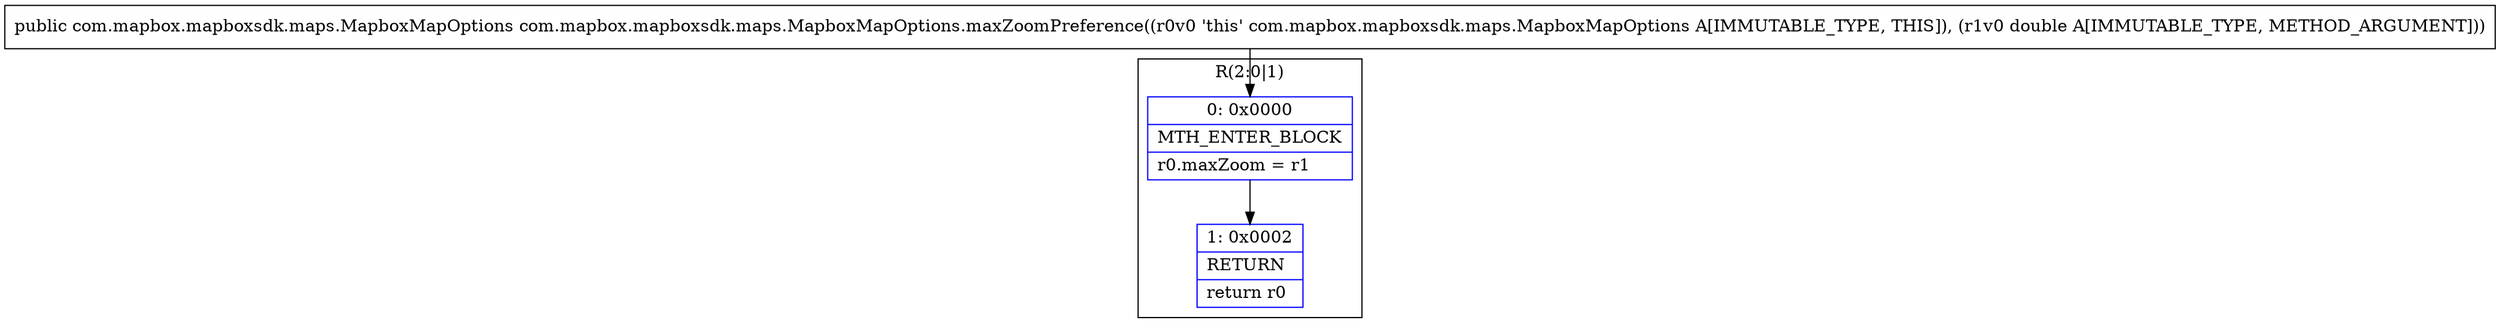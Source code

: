 digraph "CFG forcom.mapbox.mapboxsdk.maps.MapboxMapOptions.maxZoomPreference(D)Lcom\/mapbox\/mapboxsdk\/maps\/MapboxMapOptions;" {
subgraph cluster_Region_897733293 {
label = "R(2:0|1)";
node [shape=record,color=blue];
Node_0 [shape=record,label="{0\:\ 0x0000|MTH_ENTER_BLOCK\l|r0.maxZoom = r1\l}"];
Node_1 [shape=record,label="{1\:\ 0x0002|RETURN\l|return r0\l}"];
}
MethodNode[shape=record,label="{public com.mapbox.mapboxsdk.maps.MapboxMapOptions com.mapbox.mapboxsdk.maps.MapboxMapOptions.maxZoomPreference((r0v0 'this' com.mapbox.mapboxsdk.maps.MapboxMapOptions A[IMMUTABLE_TYPE, THIS]), (r1v0 double A[IMMUTABLE_TYPE, METHOD_ARGUMENT])) }"];
MethodNode -> Node_0;
Node_0 -> Node_1;
}

